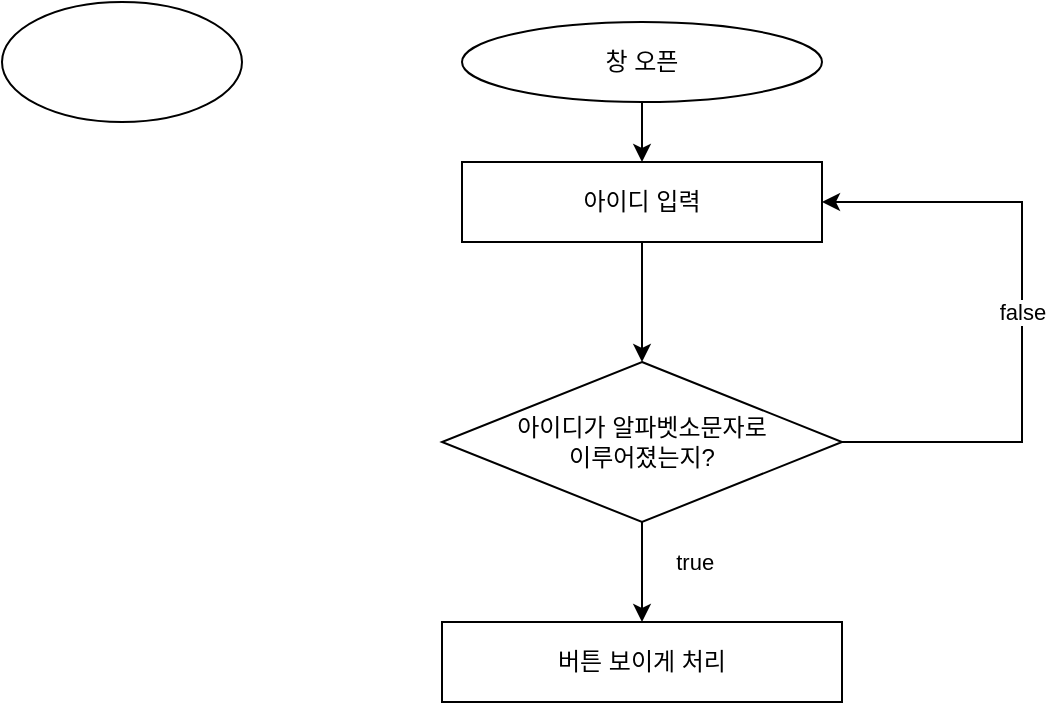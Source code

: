 <mxfile version="20.3.0" type="github">
  <diagram id="95tO2vKOqmV1QOW_Tu63" name="페이지-1">
    <mxGraphModel dx="2012" dy="655" grid="1" gridSize="10" guides="1" tooltips="1" connect="1" arrows="1" fold="1" page="1" pageScale="1" pageWidth="827" pageHeight="1169" math="0" shadow="0">
      <root>
        <mxCell id="0" />
        <mxCell id="1" parent="0" />
        <mxCell id="7u8ZQuROqCGrBiuAzIs9-1" value="" style="ellipse;whiteSpace=wrap;html=1;" vertex="1" parent="1">
          <mxGeometry x="-110" y="40" width="120" height="60" as="geometry" />
        </mxCell>
        <mxCell id="7u8ZQuROqCGrBiuAzIs9-4" style="edgeStyle=orthogonalEdgeStyle;rounded=0;orthogonalLoop=1;jettySize=auto;html=1;exitX=0.5;exitY=1;exitDx=0;exitDy=0;entryX=0.5;entryY=0;entryDx=0;entryDy=0;" edge="1" parent="1" source="7u8ZQuROqCGrBiuAzIs9-2" target="7u8ZQuROqCGrBiuAzIs9-3">
          <mxGeometry relative="1" as="geometry" />
        </mxCell>
        <mxCell id="7u8ZQuROqCGrBiuAzIs9-2" value="창 오픈" style="ellipse;whiteSpace=wrap;html=1;" vertex="1" parent="1">
          <mxGeometry x="120" y="50" width="180" height="40" as="geometry" />
        </mxCell>
        <mxCell id="7u8ZQuROqCGrBiuAzIs9-9" value="" style="edgeStyle=orthogonalEdgeStyle;rounded=0;orthogonalLoop=1;jettySize=auto;html=1;" edge="1" parent="1" source="7u8ZQuROqCGrBiuAzIs9-3" target="7u8ZQuROqCGrBiuAzIs9-8">
          <mxGeometry relative="1" as="geometry" />
        </mxCell>
        <mxCell id="7u8ZQuROqCGrBiuAzIs9-3" value="아이디 입력" style="rounded=0;whiteSpace=wrap;html=1;" vertex="1" parent="1">
          <mxGeometry x="120" y="120" width="180" height="40" as="geometry" />
        </mxCell>
        <mxCell id="7u8ZQuROqCGrBiuAzIs9-11" value="&amp;nbsp; &amp;nbsp; true" style="edgeStyle=orthogonalEdgeStyle;rounded=0;orthogonalLoop=1;jettySize=auto;html=1;" edge="1" parent="1" source="7u8ZQuROqCGrBiuAzIs9-8" target="7u8ZQuROqCGrBiuAzIs9-10">
          <mxGeometry x="-0.2" y="20" relative="1" as="geometry">
            <mxPoint as="offset" />
          </mxGeometry>
        </mxCell>
        <mxCell id="7u8ZQuROqCGrBiuAzIs9-12" value="false" style="edgeStyle=orthogonalEdgeStyle;rounded=0;orthogonalLoop=1;jettySize=auto;html=1;entryX=1;entryY=0.5;entryDx=0;entryDy=0;" edge="1" parent="1" source="7u8ZQuROqCGrBiuAzIs9-8" target="7u8ZQuROqCGrBiuAzIs9-3">
          <mxGeometry relative="1" as="geometry">
            <mxPoint x="390" y="150" as="targetPoint" />
            <Array as="points">
              <mxPoint x="400" y="260" />
              <mxPoint x="400" y="140" />
            </Array>
          </mxGeometry>
        </mxCell>
        <mxCell id="7u8ZQuROqCGrBiuAzIs9-8" value="아이디가 알파벳소문자로&lt;br&gt;이루어졌는지?" style="rhombus;whiteSpace=wrap;html=1;rounded=0;" vertex="1" parent="1">
          <mxGeometry x="110" y="220" width="200" height="80" as="geometry" />
        </mxCell>
        <mxCell id="7u8ZQuROqCGrBiuAzIs9-10" value="버튼 보이게 처리" style="whiteSpace=wrap;html=1;rounded=0;" vertex="1" parent="1">
          <mxGeometry x="110" y="350" width="200" height="40" as="geometry" />
        </mxCell>
      </root>
    </mxGraphModel>
  </diagram>
</mxfile>
